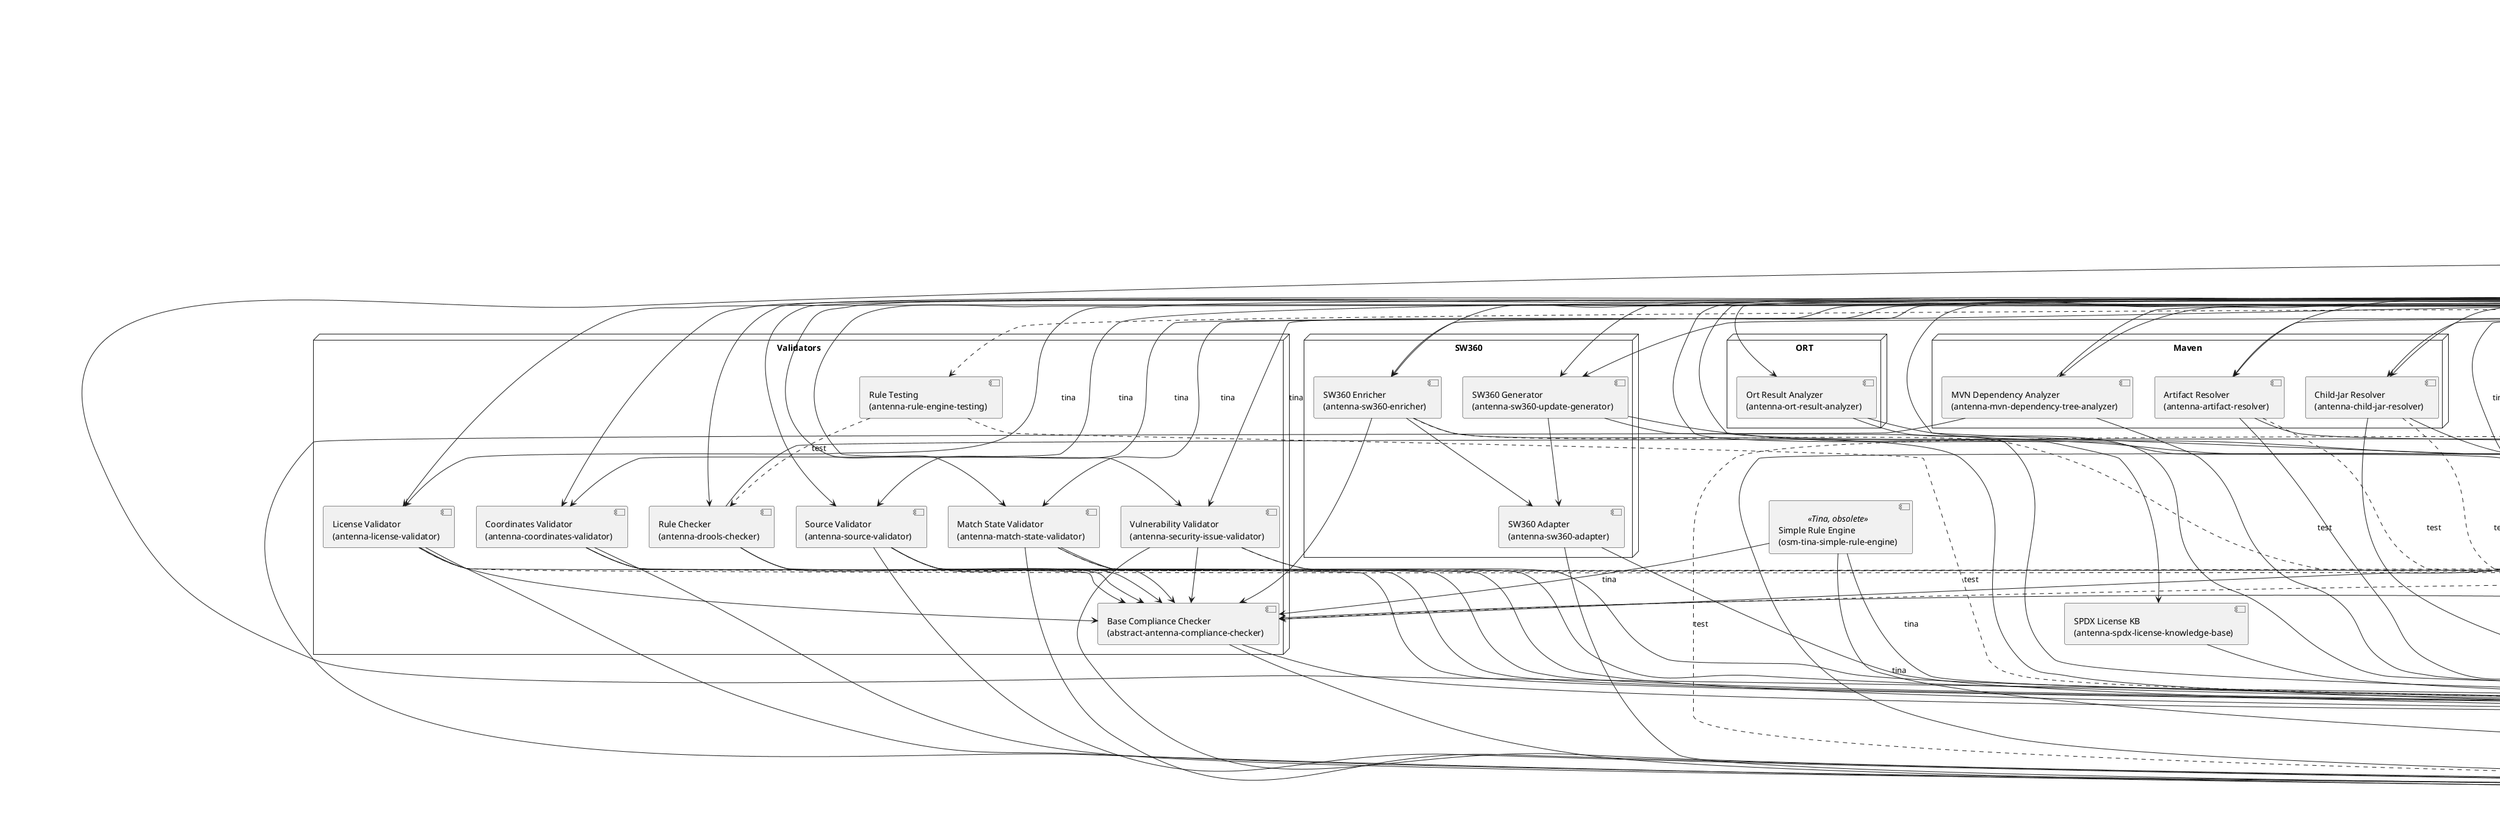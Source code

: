 @startuml

'
' SPDX-License-Identifier: EPL-2.0
'
' An architecture model of SW360antenna
'

skinparam componentStyle uml2

' Antenna Product Components

node "Runtime" {
    component [Model\n(antenna-model)] as model
    component [API\n(antenna-api)] as api
    component [Core\n(antenna-core)] as core
    component [Common Testing\n(antenna-core-common-testing)] as common_testing
}

node "Frontend API" {
    component [Frontend API\n(antenna-frontend-api)] as frontend_api
    component [Frontend Stub Testing\n(antenna-frontend-stubs-testing)] as frontend_testing
}

node "Base Workflow Steps" {
    component [CSV Analyzer\n(antenna-csv-analyzer)] as csv_analyzer
    component [JSON Analyzer\n(antenna-json-analyzer)] as json_analyzer
    component [Config Analyzer\n(antenna-conf-analyzer)] as conf_analyzer
    component [Config Processor\n(antenna-conf-processor)] as conf_processor
    component [License KB Resolver\n(antenna-license-knowledgebase-resolver)] as lic_kb_resolver
    component [CSV Generator\n(antenna-csv-generator)] as csv_generator
    component [HTML Report Generator\n(antenna-HTML-report-generator)] as html_report_generator
    component [Source Zip Generator\n(antenna-source-zip-generator)] as src_zip_generator
    component [Test License KB\n(antenna-test-license-knowledge-base)] as test_lic_kb
}


node "Validators" {
    component [Base Compliance Checker\n(abstract-antenna-compliance-checker)] as base_comp_checker
    component [Rule Checker\n(antenna-drools-checker)] as drools_checker
    component [Source Validator\n(antenna-source-validator)] as source_validator
    component [Vulnerability Validator\n(antenna-security-issue-validator)] as vulnerability_validator
    component [License Validator\n(antenna-license-validator)] as license_validator
    component [Match State Validator\n(antenna-match-state-validator)] as match_state_validator
    component [Coordinates Validator\n(antenna-coordinates-validator)] as coord_validator
    component [Rule Testing\n(antenna-rule-engine-testing)] as drools_testing
}

node "Maven" {
    component [MVN Dependency Analyzer\n(antenna-mvn-dependency-tree-analyzer)] as mvn_dep_analyzer
    component [Artifact Resolver\n(antenna-artifact-resolver)] as artifact_resolver
    component [Child-Jar Resolver\n(antenna-child-jar-resolver)] as child_jar_resolver
}

node "P2" {
    component [Manifest Resolver\n(antenna-manifest-resolver)] as manifest_resolver
    component [P2 Resolver\n(antenna-p2-resolver)] as p2_resolver
}

node "SW360" {
    component [SW360 Adapter\n(antenna-sw360-adapter)] as sw360_adapter
    component [SW360 Enricher\n(antenna-sw360-enricher)] as sw360_enricher
    component [SW360 Generator\n(antenna-sw360-update-generator)] as sw360_generator
}

node "ORT" {
    component [Ort Result Analyzer\n(antenna-ort-result-analyzer)] as ort_analyzer
}

component [License Resolver\n(antenna-license-resolver)] as license_resolver
component [CSV License KB\n(antenna-csv-license-knowledge-base)] as csv_lic_kb
component [Source URL Resolver\n(antenna-source-url-resolver)] as src_url_resolver
component [Archive Output\n(antenna-add-to-archive-output-handler)] as archive_output
component [SPDX License KB\n(antenna-spdx-license-knowledge-base)] as spdx_kb

component [CLI Stub\n(cli-frontend-stub)] as cli_stub
component [Maven Stub\n(maven-frontend-stub)] as maven_stub
component [Gradle Stub\n(gradle-frontend-stub)] as gradle_stub

component [Documentation\n(antenna-documentation)] as docu

component [Basic Rules\n(antenna-basic-rules)] as basic_rules
component [Basic Configuration\n(antenna-basic-configuration)] as base_config
component [CLI\n(antenna-cli)] as cli
component [Maven Plugin\n(antenna-maven-plugin)] as maven_plugin
component [Gradle Plugin\n(antenna-gradle-plugin)] as gradle_plugin


' Tina Components

component [Protex Connector\n(tina-bdp)] as bdp <<Tina>>

component [Nexus iQ Connector\n(tina-clm)] as iq <<Tina>>

component [Javascript Support\n(tina-javascript)] as javascript <<Tina, obsolete>>

component [Simple Rule Engine\n(osm-tina-simple-rule-engine)] as simple_rule_engine <<Tina, obsolete>>

component [Drools Engine\n(osm-tina-drools-engine)] as drools_engine <<Tina, obsolete>>

node "Bosch Docu Generator" {
    component [Base PDF Report Generator\n(abstract-tina-pdf-report-generator)] as base_pdf_generator <<Tina, obsolete>>
    component [Bosch Disclosure Document Generator\n(osm-tina-bosch-disclosure-document)] as legal_generator <<Tina, obsolete>>
}

component [Bosch Basic Configuration\n(tina-bosch-configuration)] as bosch_base_config <<Tina>>
component [Bosch CLI\n(tina-bosch-cli)] as bosch_cli <<Tina>>
component [Bosch Maven Plugin\n(tina-bosch-mojo)] as bosch_maven_plugin <<Tina>>
component [Bosch Gradle Plugin\n(tina-bosch-gradle-plugin)] as bosch_gradle_plugin <<Tina>>

component [Tina Documentation(documentation)] as tina_docu <<Tina>>

component [Bosch License Knowledge Base (tina-knowledge-base)] as bosch_lic_kb <<Tina>>

' Antenna Testing Components


' Tina Testing

component [Bosch Example Projects\n(tina-bosch-example-projects)] as tina_testing <<Tina>>

' Dependencies Antenna

api --> model

core --> model

core --> api

frontend_api --> api

frontend_api --> core

cli_stub --> api

cli_stub --> core

cli_stub --> frontend_api

maven_stub --> api

maven_stub --> model

maven_stub --> frontend_api

gradle_stub --> api

gradle_stub --> cli_stub

base_comp_checker --> api

base_comp_checker --> model

drools_checker --> api

drools_checker --> core

drools_checker --> base_comp_checker

csv_lic_kb --> api

csv_analyzer --> api

csv_analyzer --> model

json_analyzer -> api

json_analyzer -> model

json_analyzer -> core

mvn_dep_analyzer -> api

mvn_dep_analyzer -> model

mvn_dep_analyzer -> maven_stub

ort_analyzer --> api

ort_analyzer --> core

conf_analyzer --> api

conf_analyzer --> model

conf_processor --> api

conf_processor --> model

conf_processor --> base_comp_checker

artifact_resolver --> api

artifact_resolver --> core

child_jar_resolver --> api

child_jar_resolver --> core

lic_kb_resolver --> api

license_resolver --> api

manifest_resolver --> api

manifest_resolver --> core

src_url_resolver --> api

src_url_resolver --> core

sw360_adapter --> api

sw360_adapter --> model

sw360_enricher --> api

sw360_enricher --> base_comp_checker

sw360_enricher --> sw360_adapter

coord_validator --> api

coord_validator --> model

coord_validator --> base_comp_checker

source_validator --> api

source_validator --> model

source_validator --> base_comp_checker

vulnerability_validator --> api

vulnerability_validator --> model

vulnerability_validator --> base_comp_checker

license_validator --> api

license_validator --> model

license_validator --> base_comp_checker

match_state_validator --> api

match_state_validator --> model

match_state_validator --> base_comp_checker

csv_generator --> api

csv_generator --> core

html_report_generator --> api

html_report_generator --> core

src_zip_generator --> api

src_zip_generator --> model

src_zip_generator --> core

src_zip_generator --> conf_processor

sw360_generator --> api

sw360_generator --> core

sw360_generator --> sw360_adapter

archive_output --> api

archive_output --> model

p2_resolver --> api

p2_resolver --> core

basic_rules --> api

basic_rules --> model

spdx_kb --> api

base_config --> basic_rules

base_config --> conf_analyzer

base_config --> conf_processor

base_config --> csv_analyzer

base_config --> json_analyzer

base_config --> mvn_dep_analyzer

base_config --> ort_analyzer

base_config --> artifact_resolver

base_config --> drools_checker

base_config --> csv_generator

base_config --> html_report_generator

base_config --> src_zip_generator

base_config --> spdx_kb

base_config --> license_resolver

base_config --> child_jar_resolver

base_config --> manifest_resolver

base_config --> src_url_resolver

base_config --> lic_kb_resolver

base_config --> coord_validator

base_config --> match_state_validator

base_config --> source_validator

base_config --> license_validator

base_config --> vulnerability_validator

base_config --> archive_output

base_config --> sw360_generator

base_config --> sw360_enricher

base_config --> p2_resolver

cli --> cli_stub

cli --> base_config

maven_plugin --> maven_stub

maven_plugin --> base_config

gradle_plugin --> gradle_stub

gradle_plugin --> base_config

' Tina Dependencies

bdp --> api : tina

bdp --> model : tina

iq --> core : tina

iq --> json_analyzer : tina

iq --> api : tina

iq --> model : tina

javascript --> api : tina

javascript --> model : tina

javascript --> json_analyzer : tina

simple_rule_engine --> api : tina

simple_rule_engine --> model : tina

simple_rule_engine --> base_comp_checker : tina

drools_engine --> api : tina

drools_engine --> model : tina

drools_engine --> base_comp_checker : tina

base_pdf_generator --> api : tina

base_pdf_generator --> model : tina

base_pdf_generator --> core : tina

legal_generator --> api : tina

legal_generator --> core : tina

legal_generator --> base_pdf_generator : tina

bosch_base_config --> model : tina 

bosch_base_config --> csv_lic_kb : tina

bosch_base_config --> bosch_lic_kb : tina 

bosch_base_config --> csv_analyzer : tina

bosch_base_config --> json_analyzer : tina

bosch_base_config --> iq : tina

bosch_base_config --> javascript : tina

bosch_base_config --> conf_processor : tina

bosch_base_config --> drools_engine : tina

bosch_base_config --> artifact_resolver : tina

bosch_base_config --> license_resolver : tina

bosch_base_config --> child_jar_resolver : tina

bosch_base_config --> manifest_resolver : tina

bosch_base_config --> lic_kb_resolver : tina

bosch_base_config --> coord_validator : tina

bosch_base_config --> match_state_validator : tina

bosch_base_config --> source_validator : tina

bosch_base_config --> license_validator : tina

bosch_base_config --> vulnerability_validator : tina

bosch_base_config --> sw360_enricher : tina

bosch_base_config --> p2_resolver : tina

bosch_base_config --> basic_rules : tina

bosch_base_config --> legal_generator : tina

bosch_base_config --> csv_generator : tina

bosch_base_config --> html_report_generator : tina

bosch_base_config --> src_zip_generator : tina

bosch_base_config --> sw360_generator : tina

bosch_base_config --> archive_output : tina

bosch_cli --> cli_stub : tina

bosch_cli --> bosch_base_config : tina

bosch_maven_plugin --> maven_stub : tina

bosch_maven_plugin --> bosch_base_config : tina

bosch_gradle_plugin --> gradle_stub : tina

bosch_gradle_plugin --> bosch_base_config : tina

' Antenna Testing Dependencies

core ..> common_testing : test

common_testing ..> model : test

common_testing ..> api : test

frontend_testing ..> api : test

frontend_testing ..> common_testing : test

frontend_testing ..> cli_stub : test

frontend_testing ..> maven_stub : test

frontend_testing ..> gradle_stub : test

test_lic_kb ..> model : test

test_lic_kb ..> api : test

base_comp_checker ..> common_testing : test

drools_testing ..> api : test

drools_testing ..> drools_checker : test

csv_analyzer ..> common_testing : test

conf_analyzer ..> common_testing : test

conf_analyzer ..> core : test

conf_processor ..> common_testing : test

conf_processor ..> core : test

artifact_resolver ..> common_testing : test

child_jar_resolver ..> common_testing : test

license_resolver ..> common_testing : test

manifest_resolver ..> common_testing : test

src_url_resolver ..> common_testing : test

sw360_enricher ..> common_testing : test

coord_validator ..> common_testing : test

source_validator ..> common_testing : test

vulnerability_validator ..> common_testing : test

license_validator ..> common_testing : test

match_state_validator ..> common_testing : test

html_report_generator ..> common_testing : test

src_zip_generator ..> common_testing : test

archive_output ..> common_testing : test

p2_resolver ..> common_testing : test

basic_rules ..> drools_testing : test

base_config ..> common_testing : test

cli ..> frontend_testing : test

maven_plugin ..> frontend_testing : test

gradle_plugin ..> frontend_testing : test

gradle_plugin ..> common_testing : test

' Tina Test Dependencies

bdp ..> common_testing : test

iq ..> common_testing : test

base_pdf_generator ..> common_testing : test

legal_generator ..> common_testing : test

legal_generator ..> model : test

bosch_base_config ..> common_testing : test

bosch_maven_plugin ..> frontend_testing : test

tina_testing ..> frontend_testing : test

bosch_gradle_plugin ..> tina_testing : test

bosch_gradle_plugin ..> frontend_testing : test

@enduml

